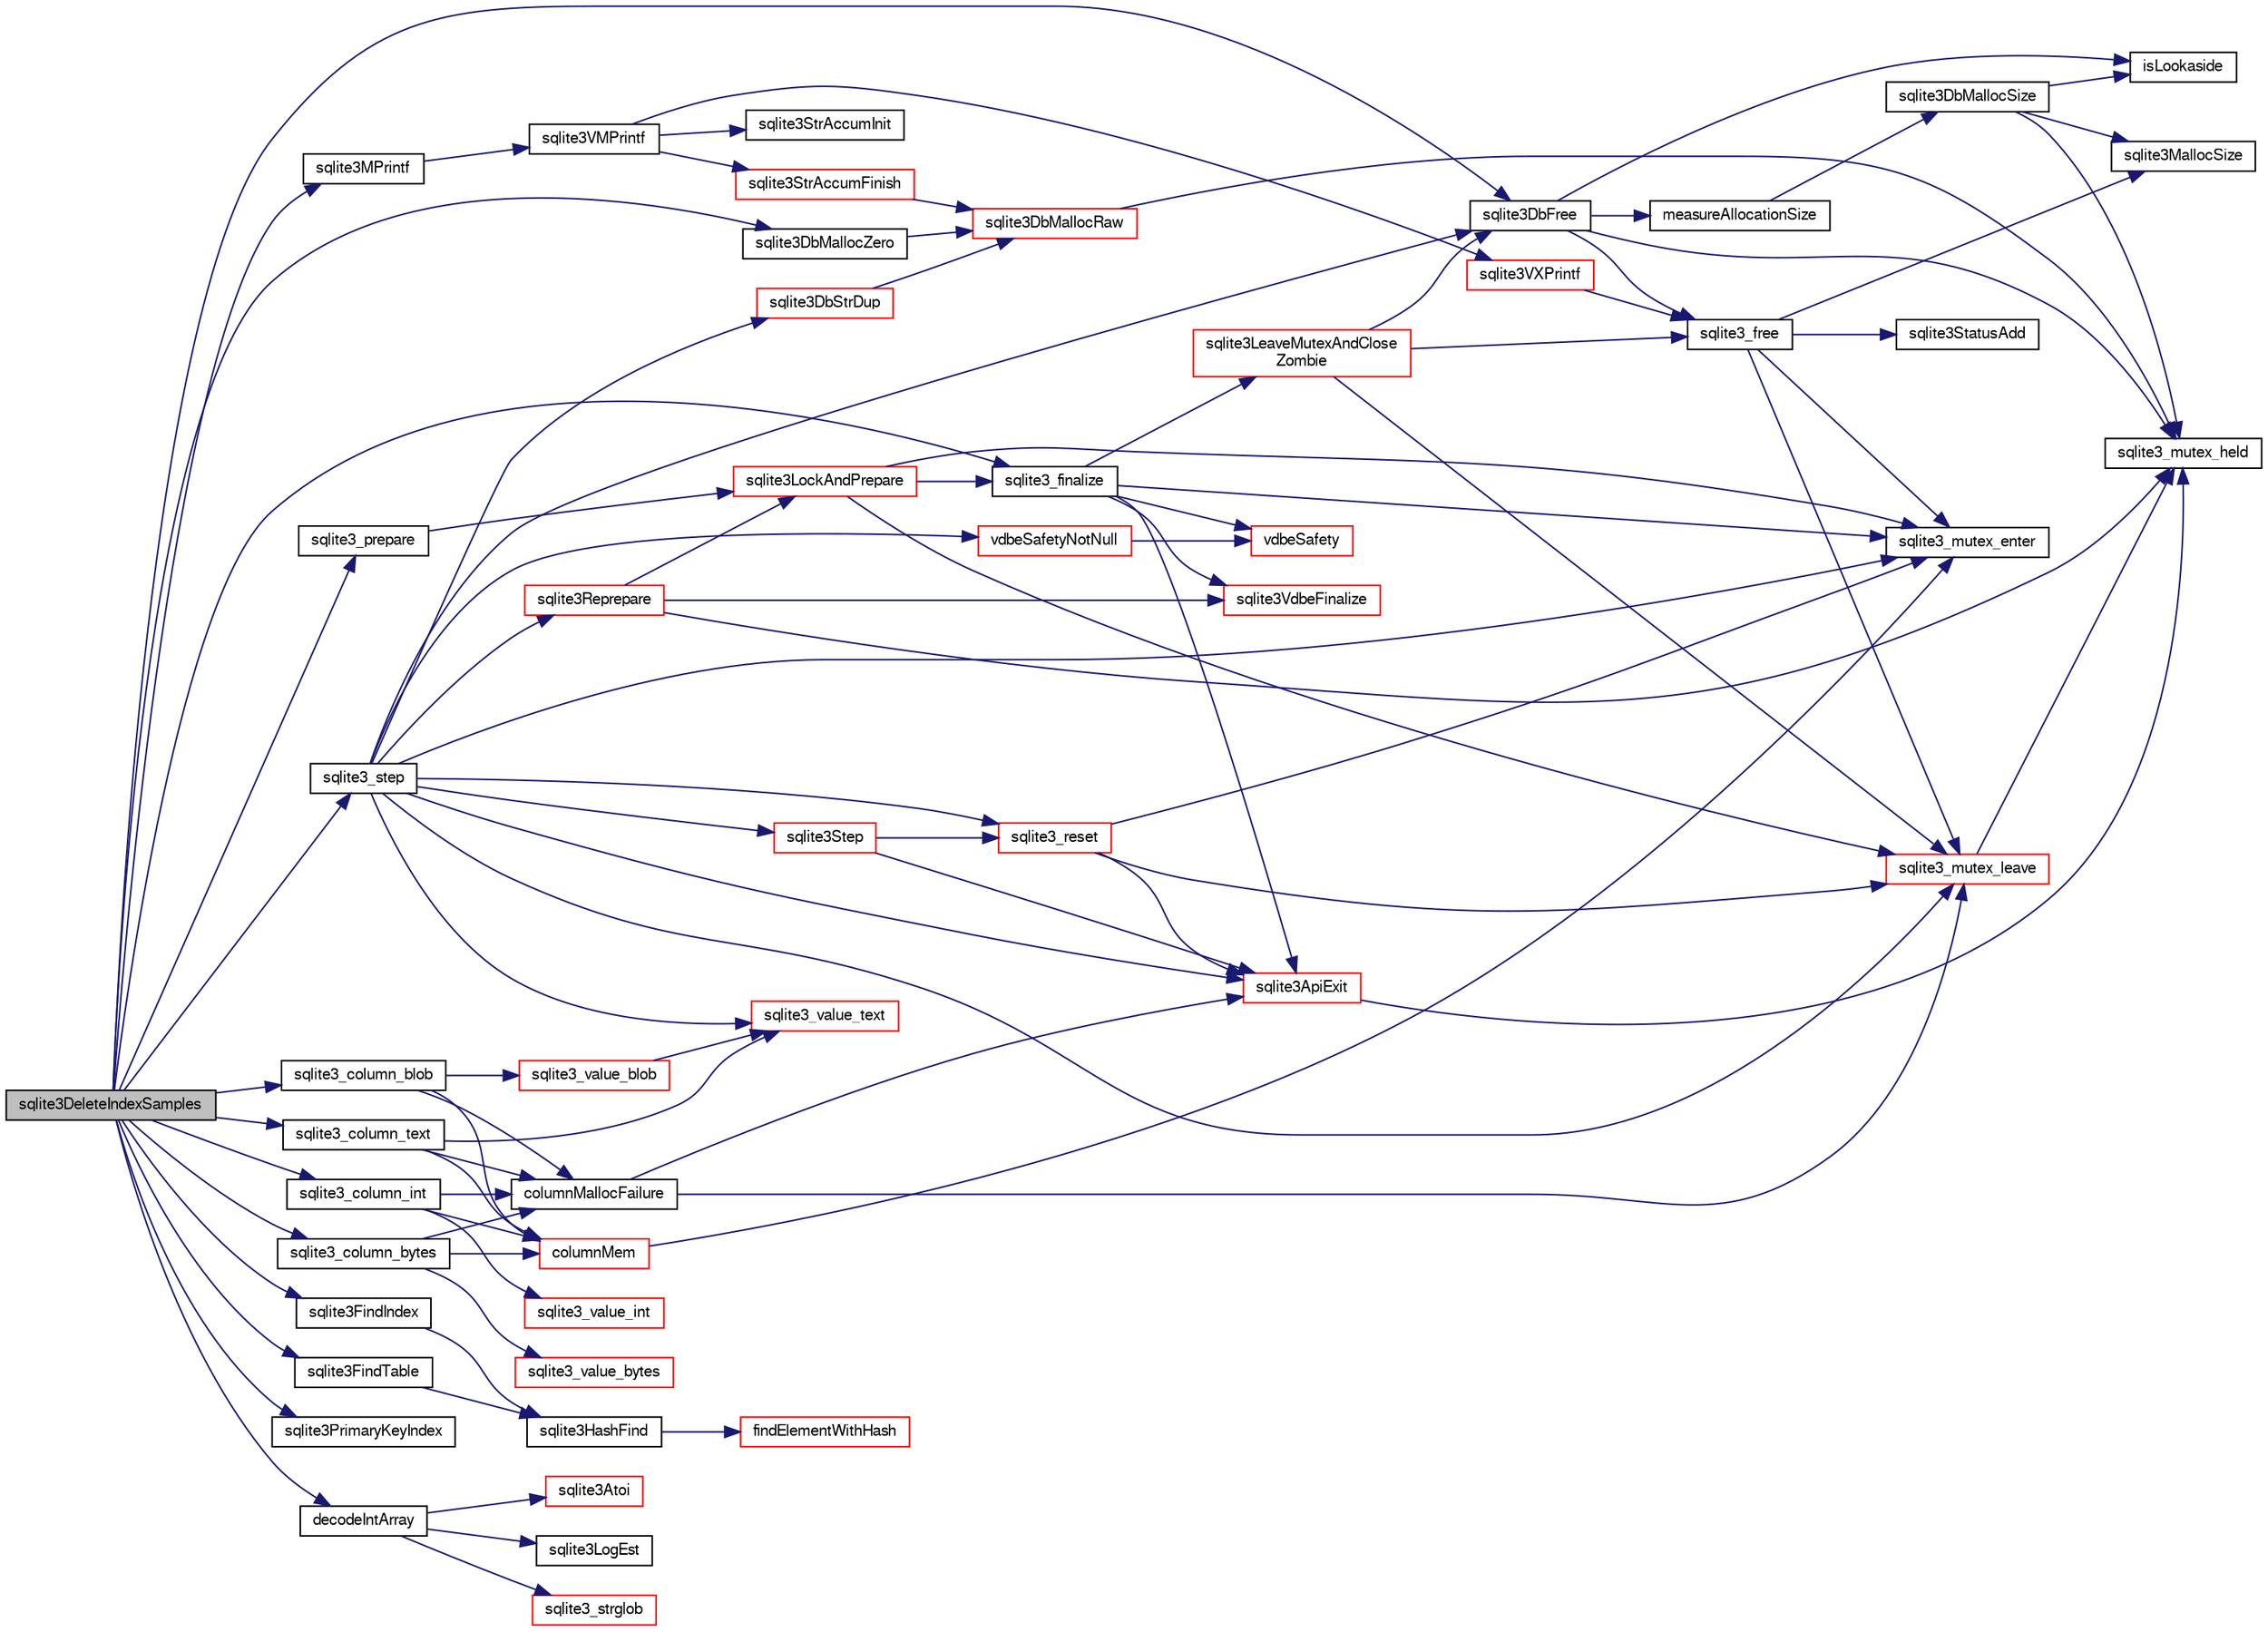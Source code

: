 digraph "sqlite3DeleteIndexSamples"
{
  edge [fontname="FreeSans",fontsize="10",labelfontname="FreeSans",labelfontsize="10"];
  node [fontname="FreeSans",fontsize="10",shape=record];
  rankdir="LR";
  Node495745 [label="sqlite3DeleteIndexSamples",height=0.2,width=0.4,color="black", fillcolor="grey75", style="filled", fontcolor="black"];
  Node495745 -> Node495746 [color="midnightblue",fontsize="10",style="solid",fontname="FreeSans"];
  Node495746 [label="sqlite3DbFree",height=0.2,width=0.4,color="black", fillcolor="white", style="filled",URL="$sqlite3_8c.html#ac70ab821a6607b4a1b909582dc37a069"];
  Node495746 -> Node495747 [color="midnightblue",fontsize="10",style="solid",fontname="FreeSans"];
  Node495747 [label="sqlite3_mutex_held",height=0.2,width=0.4,color="black", fillcolor="white", style="filled",URL="$sqlite3_8c.html#acf77da68932b6bc163c5e68547ecc3e7"];
  Node495746 -> Node495748 [color="midnightblue",fontsize="10",style="solid",fontname="FreeSans"];
  Node495748 [label="measureAllocationSize",height=0.2,width=0.4,color="black", fillcolor="white", style="filled",URL="$sqlite3_8c.html#a45731e644a22fdb756e2b6337224217a"];
  Node495748 -> Node495749 [color="midnightblue",fontsize="10",style="solid",fontname="FreeSans"];
  Node495749 [label="sqlite3DbMallocSize",height=0.2,width=0.4,color="black", fillcolor="white", style="filled",URL="$sqlite3_8c.html#aa397e5a8a03495203a0767abf0a71f86"];
  Node495749 -> Node495750 [color="midnightblue",fontsize="10",style="solid",fontname="FreeSans"];
  Node495750 [label="sqlite3MallocSize",height=0.2,width=0.4,color="black", fillcolor="white", style="filled",URL="$sqlite3_8c.html#acf5d2a5f35270bafb050bd2def576955"];
  Node495749 -> Node495747 [color="midnightblue",fontsize="10",style="solid",fontname="FreeSans"];
  Node495749 -> Node495751 [color="midnightblue",fontsize="10",style="solid",fontname="FreeSans"];
  Node495751 [label="isLookaside",height=0.2,width=0.4,color="black", fillcolor="white", style="filled",URL="$sqlite3_8c.html#a770fa05ff9717b75e16f4d968a77b897"];
  Node495746 -> Node495751 [color="midnightblue",fontsize="10",style="solid",fontname="FreeSans"];
  Node495746 -> Node495752 [color="midnightblue",fontsize="10",style="solid",fontname="FreeSans"];
  Node495752 [label="sqlite3_free",height=0.2,width=0.4,color="black", fillcolor="white", style="filled",URL="$sqlite3_8c.html#a6552349e36a8a691af5487999ab09519"];
  Node495752 -> Node495753 [color="midnightblue",fontsize="10",style="solid",fontname="FreeSans"];
  Node495753 [label="sqlite3_mutex_enter",height=0.2,width=0.4,color="black", fillcolor="white", style="filled",URL="$sqlite3_8c.html#a1c12cde690bd89f104de5cbad12a6bf5"];
  Node495752 -> Node495754 [color="midnightblue",fontsize="10",style="solid",fontname="FreeSans"];
  Node495754 [label="sqlite3StatusAdd",height=0.2,width=0.4,color="black", fillcolor="white", style="filled",URL="$sqlite3_8c.html#afa029f93586aeab4cc85360905dae9cd"];
  Node495752 -> Node495750 [color="midnightblue",fontsize="10",style="solid",fontname="FreeSans"];
  Node495752 -> Node495755 [color="midnightblue",fontsize="10",style="solid",fontname="FreeSans"];
  Node495755 [label="sqlite3_mutex_leave",height=0.2,width=0.4,color="red", fillcolor="white", style="filled",URL="$sqlite3_8c.html#a5838d235601dbd3c1fa993555c6bcc93"];
  Node495755 -> Node495747 [color="midnightblue",fontsize="10",style="solid",fontname="FreeSans"];
  Node495745 -> Node495757 [color="midnightblue",fontsize="10",style="solid",fontname="FreeSans"];
  Node495757 [label="sqlite3FindIndex",height=0.2,width=0.4,color="black", fillcolor="white", style="filled",URL="$sqlite3_8c.html#a79fb99db8d0f914bb72dd374ae088512"];
  Node495757 -> Node495758 [color="midnightblue",fontsize="10",style="solid",fontname="FreeSans"];
  Node495758 [label="sqlite3HashFind",height=0.2,width=0.4,color="black", fillcolor="white", style="filled",URL="$sqlite3_8c.html#a8ca124229470a66b4c9c141ded48e2aa"];
  Node495758 -> Node495759 [color="midnightblue",fontsize="10",style="solid",fontname="FreeSans"];
  Node495759 [label="findElementWithHash",height=0.2,width=0.4,color="red", fillcolor="white", style="filled",URL="$sqlite3_8c.html#a75c0f574fa5d51702434c6e980d57d7f"];
  Node495745 -> Node495761 [color="midnightblue",fontsize="10",style="solid",fontname="FreeSans"];
  Node495761 [label="sqlite3FindTable",height=0.2,width=0.4,color="black", fillcolor="white", style="filled",URL="$sqlite3_8c.html#afa51dbee6173bf3a8a3df76b07cea789"];
  Node495761 -> Node495758 [color="midnightblue",fontsize="10",style="solid",fontname="FreeSans"];
  Node495745 -> Node495762 [color="midnightblue",fontsize="10",style="solid",fontname="FreeSans"];
  Node495762 [label="sqlite3PrimaryKeyIndex",height=0.2,width=0.4,color="black", fillcolor="white", style="filled",URL="$sqlite3_8c.html#af6edde3fbbd22a22b86ad32677fad95b"];
  Node495745 -> Node495763 [color="midnightblue",fontsize="10",style="solid",fontname="FreeSans"];
  Node495763 [label="sqlite3MPrintf",height=0.2,width=0.4,color="black", fillcolor="white", style="filled",URL="$sqlite3_8c.html#a208ef0df84e9778778804a19af03efea"];
  Node495763 -> Node495764 [color="midnightblue",fontsize="10",style="solid",fontname="FreeSans"];
  Node495764 [label="sqlite3VMPrintf",height=0.2,width=0.4,color="black", fillcolor="white", style="filled",URL="$sqlite3_8c.html#a05535d0982ef06fbc2ee8195ebbae689"];
  Node495764 -> Node495765 [color="midnightblue",fontsize="10",style="solid",fontname="FreeSans"];
  Node495765 [label="sqlite3StrAccumInit",height=0.2,width=0.4,color="black", fillcolor="white", style="filled",URL="$sqlite3_8c.html#aabf95e113b9d54d519cd15a56215f560"];
  Node495764 -> Node495766 [color="midnightblue",fontsize="10",style="solid",fontname="FreeSans"];
  Node495766 [label="sqlite3VXPrintf",height=0.2,width=0.4,color="red", fillcolor="white", style="filled",URL="$sqlite3_8c.html#a63c25806c9bd4a2b76f9a0eb232c6bde"];
  Node495766 -> Node495752 [color="midnightblue",fontsize="10",style="solid",fontname="FreeSans"];
  Node495764 -> Node495805 [color="midnightblue",fontsize="10",style="solid",fontname="FreeSans"];
  Node495805 [label="sqlite3StrAccumFinish",height=0.2,width=0.4,color="red", fillcolor="white", style="filled",URL="$sqlite3_8c.html#adb7f26b10ac1b847db6f000ef4c2e2ba"];
  Node495805 -> Node495773 [color="midnightblue",fontsize="10",style="solid",fontname="FreeSans"];
  Node495773 [label="sqlite3DbMallocRaw",height=0.2,width=0.4,color="red", fillcolor="white", style="filled",URL="$sqlite3_8c.html#abbe8be0cf7175e11ddc3e2218fad924e"];
  Node495773 -> Node495747 [color="midnightblue",fontsize="10",style="solid",fontname="FreeSans"];
  Node495745 -> Node496034 [color="midnightblue",fontsize="10",style="solid",fontname="FreeSans"];
  Node496034 [label="sqlite3_prepare",height=0.2,width=0.4,color="black", fillcolor="white", style="filled",URL="$sqlite3_8c.html#a8c39e7b9dbeff01f0a399b46d4b29f1c"];
  Node496034 -> Node496035 [color="midnightblue",fontsize="10",style="solid",fontname="FreeSans"];
  Node496035 [label="sqlite3LockAndPrepare",height=0.2,width=0.4,color="red", fillcolor="white", style="filled",URL="$sqlite3_8c.html#a5db1ec5589aa2b02c6d979211a8789bd"];
  Node496035 -> Node495753 [color="midnightblue",fontsize="10",style="solid",fontname="FreeSans"];
  Node496035 -> Node496423 [color="midnightblue",fontsize="10",style="solid",fontname="FreeSans"];
  Node496423 [label="sqlite3_finalize",height=0.2,width=0.4,color="black", fillcolor="white", style="filled",URL="$sqlite3_8c.html#a801195c0f771d40bb4be1e40f3b88945"];
  Node496423 -> Node496424 [color="midnightblue",fontsize="10",style="solid",fontname="FreeSans"];
  Node496424 [label="vdbeSafety",height=0.2,width=0.4,color="red", fillcolor="white", style="filled",URL="$sqlite3_8c.html#ad376f1aa66b2801fa8fb2fb134f370fd"];
  Node496423 -> Node495753 [color="midnightblue",fontsize="10",style="solid",fontname="FreeSans"];
  Node496423 -> Node496344 [color="midnightblue",fontsize="10",style="solid",fontname="FreeSans"];
  Node496344 [label="sqlite3VdbeFinalize",height=0.2,width=0.4,color="red", fillcolor="white", style="filled",URL="$sqlite3_8c.html#af81e0c8d03b71610d3a826469f67bbd4"];
  Node496423 -> Node495968 [color="midnightblue",fontsize="10",style="solid",fontname="FreeSans"];
  Node495968 [label="sqlite3ApiExit",height=0.2,width=0.4,color="red", fillcolor="white", style="filled",URL="$sqlite3_8c.html#ae5a967ec6172298db98b6090bbd1dd9b"];
  Node495968 -> Node495747 [color="midnightblue",fontsize="10",style="solid",fontname="FreeSans"];
  Node496423 -> Node496425 [color="midnightblue",fontsize="10",style="solid",fontname="FreeSans"];
  Node496425 [label="sqlite3LeaveMutexAndClose\lZombie",height=0.2,width=0.4,color="red", fillcolor="white", style="filled",URL="$sqlite3_8c.html#afe3a37c29dcb0fe9fc15fe07a3976f59"];
  Node496425 -> Node495755 [color="midnightblue",fontsize="10",style="solid",fontname="FreeSans"];
  Node496425 -> Node495746 [color="midnightblue",fontsize="10",style="solid",fontname="FreeSans"];
  Node496425 -> Node495752 [color="midnightblue",fontsize="10",style="solid",fontname="FreeSans"];
  Node496035 -> Node495755 [color="midnightblue",fontsize="10",style="solid",fontname="FreeSans"];
  Node495745 -> Node496430 [color="midnightblue",fontsize="10",style="solid",fontname="FreeSans"];
  Node496430 [label="sqlite3_step",height=0.2,width=0.4,color="black", fillcolor="white", style="filled",URL="$sqlite3_8c.html#ac1e491ce36b7471eb28387f7d3c74334"];
  Node496430 -> Node496431 [color="midnightblue",fontsize="10",style="solid",fontname="FreeSans"];
  Node496431 [label="vdbeSafetyNotNull",height=0.2,width=0.4,color="red", fillcolor="white", style="filled",URL="$sqlite3_8c.html#a018448275e86f09d8af8033cec4cafdf"];
  Node496431 -> Node496424 [color="midnightblue",fontsize="10",style="solid",fontname="FreeSans"];
  Node496430 -> Node495753 [color="midnightblue",fontsize="10",style="solid",fontname="FreeSans"];
  Node496430 -> Node496432 [color="midnightblue",fontsize="10",style="solid",fontname="FreeSans"];
  Node496432 [label="sqlite3Step",height=0.2,width=0.4,color="red", fillcolor="white", style="filled",URL="$sqlite3_8c.html#a3f2872e873e2758a4beedad1d5113554"];
  Node496432 -> Node496433 [color="midnightblue",fontsize="10",style="solid",fontname="FreeSans"];
  Node496433 [label="sqlite3_reset",height=0.2,width=0.4,color="red", fillcolor="white", style="filled",URL="$sqlite3_8c.html#a758efebc2e95694959ab0e74b397984c"];
  Node496433 -> Node495753 [color="midnightblue",fontsize="10",style="solid",fontname="FreeSans"];
  Node496433 -> Node495968 [color="midnightblue",fontsize="10",style="solid",fontname="FreeSans"];
  Node496433 -> Node495755 [color="midnightblue",fontsize="10",style="solid",fontname="FreeSans"];
  Node496432 -> Node495968 [color="midnightblue",fontsize="10",style="solid",fontname="FreeSans"];
  Node496430 -> Node496690 [color="midnightblue",fontsize="10",style="solid",fontname="FreeSans"];
  Node496690 [label="sqlite3Reprepare",height=0.2,width=0.4,color="red", fillcolor="white", style="filled",URL="$sqlite3_8c.html#a7e2f7299cc947d07e782f6ac561fa937"];
  Node496690 -> Node495747 [color="midnightblue",fontsize="10",style="solid",fontname="FreeSans"];
  Node496690 -> Node496035 [color="midnightblue",fontsize="10",style="solid",fontname="FreeSans"];
  Node496690 -> Node496344 [color="midnightblue",fontsize="10",style="solid",fontname="FreeSans"];
  Node496430 -> Node496433 [color="midnightblue",fontsize="10",style="solid",fontname="FreeSans"];
  Node496430 -> Node495846 [color="midnightblue",fontsize="10",style="solid",fontname="FreeSans"];
  Node495846 [label="sqlite3_value_text",height=0.2,width=0.4,color="red", fillcolor="white", style="filled",URL="$sqlite3_8c.html#aef2ace3239e6dd59c74110faa70f8171"];
  Node496430 -> Node495746 [color="midnightblue",fontsize="10",style="solid",fontname="FreeSans"];
  Node496430 -> Node496402 [color="midnightblue",fontsize="10",style="solid",fontname="FreeSans"];
  Node496402 [label="sqlite3DbStrDup",height=0.2,width=0.4,color="red", fillcolor="white", style="filled",URL="$sqlite3_8c.html#a0ec4772ee6de7316ecd1e6cabb1beeef"];
  Node496402 -> Node495773 [color="midnightblue",fontsize="10",style="solid",fontname="FreeSans"];
  Node496430 -> Node495968 [color="midnightblue",fontsize="10",style="solid",fontname="FreeSans"];
  Node496430 -> Node495755 [color="midnightblue",fontsize="10",style="solid",fontname="FreeSans"];
  Node495745 -> Node496605 [color="midnightblue",fontsize="10",style="solid",fontname="FreeSans"];
  Node496605 [label="sqlite3_column_text",height=0.2,width=0.4,color="black", fillcolor="white", style="filled",URL="$sqlite3_8c.html#aee36f5eaf67b425ddf6f9b7a2004d018"];
  Node496605 -> Node495846 [color="midnightblue",fontsize="10",style="solid",fontname="FreeSans"];
  Node496605 -> Node496606 [color="midnightblue",fontsize="10",style="solid",fontname="FreeSans"];
  Node496606 [label="columnMem",height=0.2,width=0.4,color="red", fillcolor="white", style="filled",URL="$sqlite3_8c.html#a3cff107b1379611ef486ef2f925eb129"];
  Node496606 -> Node495753 [color="midnightblue",fontsize="10",style="solid",fontname="FreeSans"];
  Node496605 -> Node496608 [color="midnightblue",fontsize="10",style="solid",fontname="FreeSans"];
  Node496608 [label="columnMallocFailure",height=0.2,width=0.4,color="black", fillcolor="white", style="filled",URL="$sqlite3_8c.html#a63052778ce6eb1802597a006922a4044"];
  Node496608 -> Node495968 [color="midnightblue",fontsize="10",style="solid",fontname="FreeSans"];
  Node496608 -> Node495755 [color="midnightblue",fontsize="10",style="solid",fontname="FreeSans"];
  Node495745 -> Node496696 [color="midnightblue",fontsize="10",style="solid",fontname="FreeSans"];
  Node496696 [label="sqlite3_column_int",height=0.2,width=0.4,color="black", fillcolor="white", style="filled",URL="$sqlite3_8c.html#a6bd16f5b3266f473e37e8e3d4ebb4290"];
  Node496696 -> Node495901 [color="midnightblue",fontsize="10",style="solid",fontname="FreeSans"];
  Node495901 [label="sqlite3_value_int",height=0.2,width=0.4,color="red", fillcolor="white", style="filled",URL="$sqlite3_8c.html#a5c6adf98772a341f3df5ccd5ff003245"];
  Node496696 -> Node496606 [color="midnightblue",fontsize="10",style="solid",fontname="FreeSans"];
  Node496696 -> Node496608 [color="midnightblue",fontsize="10",style="solid",fontname="FreeSans"];
  Node495745 -> Node495967 [color="midnightblue",fontsize="10",style="solid",fontname="FreeSans"];
  Node495967 [label="sqlite3DbMallocZero",height=0.2,width=0.4,color="black", fillcolor="white", style="filled",URL="$sqlite3_8c.html#a49cfebac9d6067a03442c92af73f33e4"];
  Node495967 -> Node495773 [color="midnightblue",fontsize="10",style="solid",fontname="FreeSans"];
  Node495745 -> Node496423 [color="midnightblue",fontsize="10",style="solid",fontname="FreeSans"];
  Node495745 -> Node496619 [color="midnightblue",fontsize="10",style="solid",fontname="FreeSans"];
  Node496619 [label="decodeIntArray",height=0.2,width=0.4,color="black", fillcolor="white", style="filled",URL="$sqlite3_8c.html#a5e8b60c7b00918beb59b76e5ed837b01"];
  Node496619 -> Node496616 [color="midnightblue",fontsize="10",style="solid",fontname="FreeSans"];
  Node496616 [label="sqlite3LogEst",height=0.2,width=0.4,color="black", fillcolor="white", style="filled",URL="$sqlite3_8c.html#a14c7d015bfd3d4a869739b9e6139c84f"];
  Node496619 -> Node496620 [color="midnightblue",fontsize="10",style="solid",fontname="FreeSans"];
  Node496620 [label="sqlite3_strglob",height=0.2,width=0.4,color="red", fillcolor="white", style="filled",URL="$sqlite3_8c.html#a15e4bdff3e3cd06c68de326d03f4aa37"];
  Node496619 -> Node496302 [color="midnightblue",fontsize="10",style="solid",fontname="FreeSans"];
  Node496302 [label="sqlite3Atoi",height=0.2,width=0.4,color="red", fillcolor="white", style="filled",URL="$sqlite3_8c.html#a567fec0d8e10559f0f901f485158a9ad"];
  Node495745 -> Node496697 [color="midnightblue",fontsize="10",style="solid",fontname="FreeSans"];
  Node496697 [label="sqlite3_column_bytes",height=0.2,width=0.4,color="black", fillcolor="white", style="filled",URL="$sqlite3_8c.html#a001421375b25195e3f80871dcb1be172"];
  Node496697 -> Node495867 [color="midnightblue",fontsize="10",style="solid",fontname="FreeSans"];
  Node495867 [label="sqlite3_value_bytes",height=0.2,width=0.4,color="red", fillcolor="white", style="filled",URL="$sqlite3_8c.html#aee6da873358a81b4bbbe1284f157b146"];
  Node496697 -> Node496606 [color="midnightblue",fontsize="10",style="solid",fontname="FreeSans"];
  Node496697 -> Node496608 [color="midnightblue",fontsize="10",style="solid",fontname="FreeSans"];
  Node495745 -> Node496698 [color="midnightblue",fontsize="10",style="solid",fontname="FreeSans"];
  Node496698 [label="sqlite3_column_blob",height=0.2,width=0.4,color="black", fillcolor="white", style="filled",URL="$sqlite3_8c.html#acf65ddc2853f9ee7bbbd17b1ac812e54"];
  Node496698 -> Node495899 [color="midnightblue",fontsize="10",style="solid",fontname="FreeSans"];
  Node495899 [label="sqlite3_value_blob",height=0.2,width=0.4,color="red", fillcolor="white", style="filled",URL="$sqlite3_8c.html#af2d4d12032718e4d9a929bcf561370c8"];
  Node495899 -> Node495846 [color="midnightblue",fontsize="10",style="solid",fontname="FreeSans"];
  Node496698 -> Node496606 [color="midnightblue",fontsize="10",style="solid",fontname="FreeSans"];
  Node496698 -> Node496608 [color="midnightblue",fontsize="10",style="solid",fontname="FreeSans"];
}
